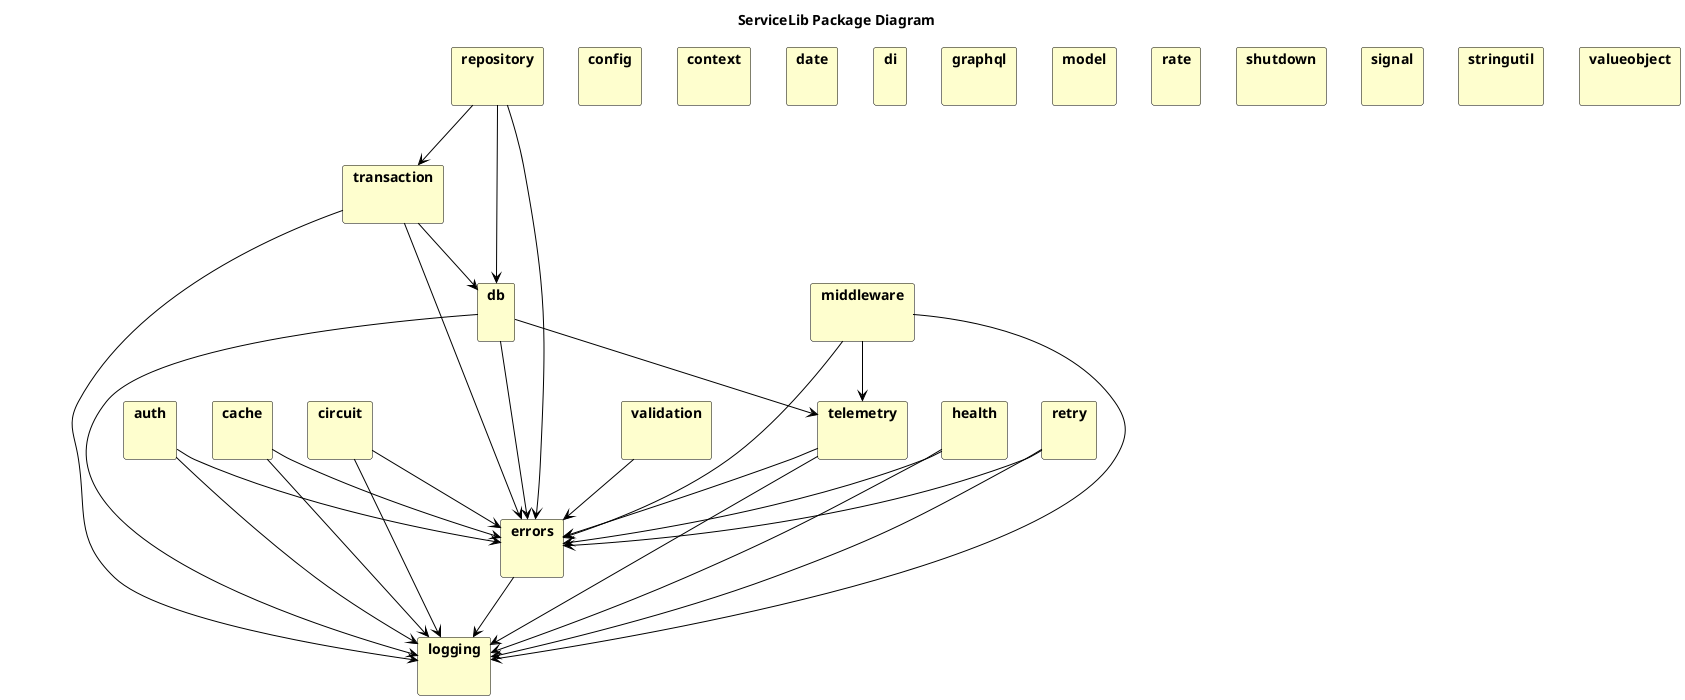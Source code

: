 @startuml Package Diagram

' Define the styles
skinparam packageStyle rectangle
skinparam backgroundColor white
skinparam ArrowColor black
skinparam PackageBorderColor black
skinparam PackageBackgroundColor #FEFECE

title ServiceLib Package Diagram

' Define the packages based on the actual codebase
package "auth" {
}

package "cache" {
}

package "circuit" {
}

package "config" {
}

package "context" {
}

package "date" {
}

package "db" {
}

package "di" {
}

package "errors" {
}

package "graphql" {
}

package "health" {
}

package "logging" {
}

package "middleware" {
}

package "model" {
}

package "rate" {
}

package "repository" {
}

package "retry" {
}

package "shutdown" {
}

package "signal" {
}

package "stringutil" {
}

package "telemetry" {
}

package "transaction" {
}

package "validation" {
}

package "valueobject" {
}

' Define the relationships based on typical dependencies
middleware --> logging
middleware --> errors
middleware --> telemetry

repository --> db
repository --> errors
repository --> transaction

db --> errors
db --> logging
db --> telemetry

telemetry --> logging
telemetry --> errors

errors --> logging

auth --> errors
auth --> logging

health --> logging
health --> errors

retry --> errors
retry --> logging

circuit --> errors
circuit --> logging

cache --> errors
cache --> logging

transaction --> db
transaction --> errors
transaction --> logging

validation --> errors

@enduml